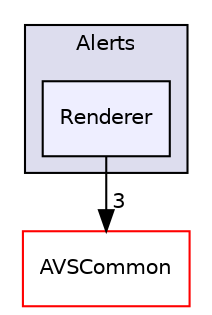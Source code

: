 digraph "/workplace/avs-device-sdk/CapabilityAgents/Alerts/include/Alerts/Renderer" {
  compound=true
  node [ fontsize="10", fontname="Helvetica"];
  edge [ labelfontsize="10", labelfontname="Helvetica"];
  subgraph clusterdir_0756d7cbdb43a6da05839251aad86022 {
    graph [ bgcolor="#ddddee", pencolor="black", label="Alerts" fontname="Helvetica", fontsize="10", URL="dir_0756d7cbdb43a6da05839251aad86022.html"]
  dir_1656c60ef95a11243527b5fde52c6272 [shape=box, label="Renderer", style="filled", fillcolor="#eeeeff", pencolor="black", URL="dir_1656c60ef95a11243527b5fde52c6272.html"];
  }
  dir_13e65effb2bde530b17b3d5eefcd0266 [shape=box label="AVSCommon" fillcolor="white" style="filled" color="red" URL="dir_13e65effb2bde530b17b3d5eefcd0266.html"];
  dir_1656c60ef95a11243527b5fde52c6272->dir_13e65effb2bde530b17b3d5eefcd0266 [headlabel="3", labeldistance=1.5 headhref="dir_000137_000015.html"];
}
